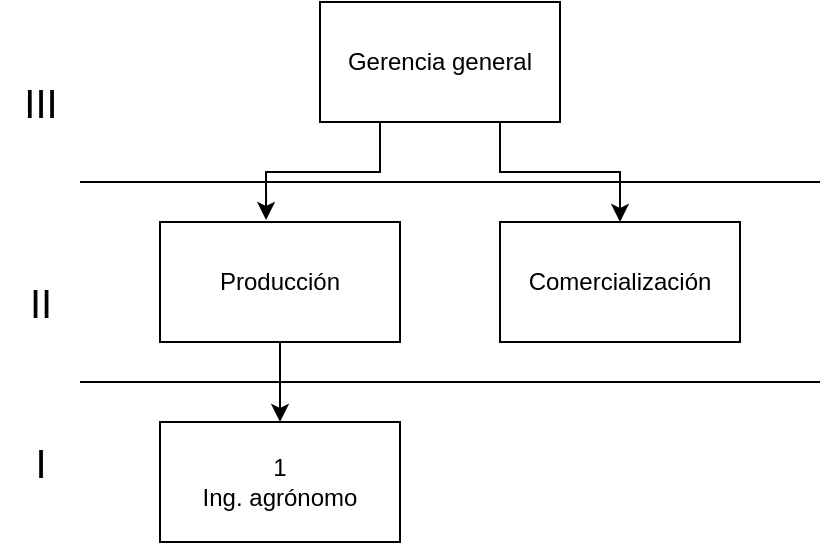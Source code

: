 <mxfile version="24.4.6" type="google" pages="2">
  <diagram name="1" id="FQ09DZRYIcDzGLGnqr8i">
    <mxGraphModel grid="1" page="1" gridSize="10" guides="1" tooltips="1" connect="1" arrows="1" fold="1" pageScale="1" pageWidth="827" pageHeight="1169" math="0" shadow="0">
      <root>
        <mxCell id="0" />
        <mxCell id="1" parent="0" />
        <mxCell id="0FfIovDvuhCSsnuPsrFs-3" style="edgeStyle=orthogonalEdgeStyle;rounded=0;orthogonalLoop=1;jettySize=auto;html=1;exitX=0.75;exitY=1;exitDx=0;exitDy=0;entryX=0.5;entryY=0;entryDx=0;entryDy=0;" edge="1" parent="1" source="Tz-0HIOmYIdFmNYr6--X-1" target="Tz-0HIOmYIdFmNYr6--X-3">
          <mxGeometry relative="1" as="geometry" />
        </mxCell>
        <mxCell id="Tz-0HIOmYIdFmNYr6--X-1" value="Gerencia general" style="rounded=0;whiteSpace=wrap;html=1;" vertex="1" parent="1">
          <mxGeometry x="-50" y="250" width="120" height="60" as="geometry" />
        </mxCell>
        <mxCell id="WRrCMtDS-G6p9xdSO97j-1" style="edgeStyle=orthogonalEdgeStyle;rounded=0;orthogonalLoop=1;jettySize=auto;html=1;exitX=0.5;exitY=1;exitDx=0;exitDy=0;entryX=0.5;entryY=0;entryDx=0;entryDy=0;" edge="1" parent="1" source="Tz-0HIOmYIdFmNYr6--X-2" target="Tz-0HIOmYIdFmNYr6--X-13">
          <mxGeometry relative="1" as="geometry" />
        </mxCell>
        <mxCell id="Tz-0HIOmYIdFmNYr6--X-2" value="Producción" style="rounded=0;whiteSpace=wrap;html=1;" vertex="1" parent="1">
          <mxGeometry x="-130" y="360" width="120" height="60" as="geometry" />
        </mxCell>
        <mxCell id="Tz-0HIOmYIdFmNYr6--X-3" value="Comercialización" style="rounded=0;whiteSpace=wrap;html=1;" vertex="1" parent="1">
          <mxGeometry x="40" y="360" width="120" height="60" as="geometry" />
        </mxCell>
        <mxCell id="Tz-0HIOmYIdFmNYr6--X-13" value="1&lt;div&gt;Ing. agrónomo&lt;/div&gt;" style="rounded=0;whiteSpace=wrap;html=1;" vertex="1" parent="1">
          <mxGeometry x="-130" y="460" width="120" height="60" as="geometry" />
        </mxCell>
        <mxCell id="Tz-0HIOmYIdFmNYr6--X-33" value="" style="endArrow=none;html=1;rounded=0;" edge="1" parent="1">
          <mxGeometry width="50" height="50" relative="1" as="geometry">
            <mxPoint x="-170" y="340" as="sourcePoint" />
            <mxPoint x="200" y="340" as="targetPoint" />
          </mxGeometry>
        </mxCell>
        <mxCell id="Tz-0HIOmYIdFmNYr6--X-34" value="" style="endArrow=none;html=1;rounded=0;" edge="1" parent="1">
          <mxGeometry width="50" height="50" relative="1" as="geometry">
            <mxPoint x="-170" y="440" as="sourcePoint" />
            <mxPoint x="200" y="440" as="targetPoint" />
          </mxGeometry>
        </mxCell>
        <mxCell id="Tz-0HIOmYIdFmNYr6--X-36" value="&lt;font style=&quot;font-size: 20px;&quot;&gt;III&lt;/font&gt;" style="text;html=1;align=center;verticalAlign=middle;resizable=0;points=[];autosize=1;strokeColor=none;fillColor=none;" vertex="1" parent="1">
          <mxGeometry x="-210" y="280" width="40" height="40" as="geometry" />
        </mxCell>
        <mxCell id="Tz-0HIOmYIdFmNYr6--X-38" value="&lt;font style=&quot;font-size: 20px;&quot;&gt;I&lt;/font&gt;" style="text;html=1;align=center;verticalAlign=middle;resizable=0;points=[];autosize=1;strokeColor=none;fillColor=none;" vertex="1" parent="1">
          <mxGeometry x="-205" y="460" width="30" height="40" as="geometry" />
        </mxCell>
        <mxCell id="L6zmHRZp7wienSTNg3k6-1" value="&lt;font style=&quot;font-size: 20px;&quot;&gt;II&lt;/font&gt;" style="text;html=1;align=center;verticalAlign=middle;resizable=0;points=[];autosize=1;strokeColor=none;fillColor=none;" vertex="1" parent="1">
          <mxGeometry x="-205" y="380" width="30" height="40" as="geometry" />
        </mxCell>
        <mxCell id="0FfIovDvuhCSsnuPsrFs-2" style="edgeStyle=orthogonalEdgeStyle;rounded=0;orthogonalLoop=1;jettySize=auto;html=1;exitX=0.25;exitY=1;exitDx=0;exitDy=0;entryX=0.442;entryY=-0.017;entryDx=0;entryDy=0;entryPerimeter=0;" edge="1" parent="1" source="Tz-0HIOmYIdFmNYr6--X-1" target="Tz-0HIOmYIdFmNYr6--X-2">
          <mxGeometry relative="1" as="geometry" />
        </mxCell>
      </root>
    </mxGraphModel>
  </diagram>
  <diagram id="COwvf5TJjpxPgarO-MN8" name="2">
    <mxGraphModel grid="1" page="1" gridSize="10" guides="1" tooltips="1" connect="1" arrows="1" fold="1" pageScale="1" pageWidth="827" pageHeight="1169" math="0" shadow="0">
      <root>
        <mxCell id="0" />
        <mxCell id="1" parent="0" />
        <mxCell id="wIrLU4P4eJfVCOrdQ-WT-1" value="Gerencia&lt;div&gt;general&lt;/div&gt;" style="rounded=0;whiteSpace=wrap;html=1;" vertex="1" parent="1">
          <mxGeometry x="370" y="40" width="120" height="60" as="geometry" />
        </mxCell>
        <mxCell id="Ak5imzYSAIkzyVOLl6xR-1" value="Argentina" style="rounded=0;whiteSpace=wrap;html=1;" vertex="1" parent="1">
          <mxGeometry x="90" y="130" width="120" height="60" as="geometry" />
        </mxCell>
        <mxCell id="Ak5imzYSAIkzyVOLl6xR-2" value="Uruguay" style="rounded=0;whiteSpace=wrap;html=1;" vertex="1" parent="1">
          <mxGeometry x="280" y="130" width="120" height="60" as="geometry" />
        </mxCell>
        <mxCell id="Ak5imzYSAIkzyVOLl6xR-3" value="Brasil" style="rounded=0;whiteSpace=wrap;html=1;" vertex="1" parent="1">
          <mxGeometry x="470" y="130" width="120" height="60" as="geometry" />
        </mxCell>
        <mxCell id="Ak5imzYSAIkzyVOLl6xR-4" value="" style="rounded=0;whiteSpace=wrap;html=1;" vertex="1" parent="1">
          <mxGeometry x="650" y="130" width="120" height="60" as="geometry" />
        </mxCell>
      </root>
    </mxGraphModel>
  </diagram>
</mxfile>
